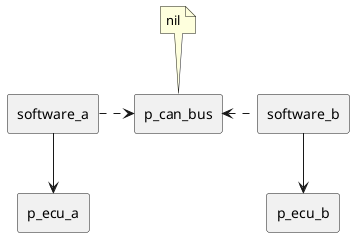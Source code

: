 @startuml
skinparam componentStyle rectangle

[software_a]
[p_ecu_a]
software_a --> p_ecu_a

[p_can_bus]

[software_b]
[p_ecu_b]
software_b --> p_ecu_b

software_a .ri.> p_can_bus
p_can_bus <.ri. software_b

note top of [p_can_bus]
nil
end note

@enduml
